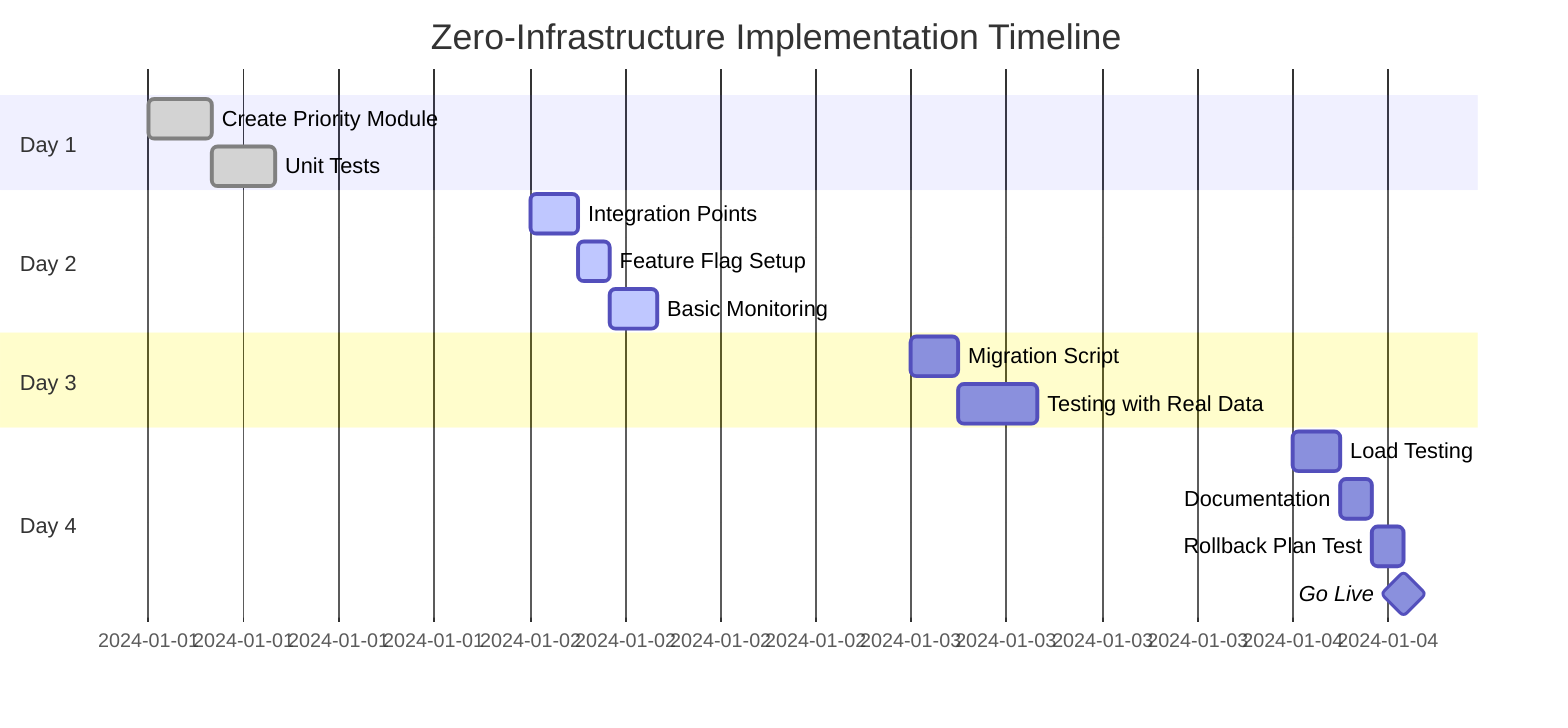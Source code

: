 gantt
    title Zero-Infrastructure Implementation Timeline
    dateFormat  YYYY-MM-DD
    section Day 1
    Create Priority Module           :done, d1, 2024-01-01, 4h
    Unit Tests                       :done, d1test, after d1, 4h
    
    section Day 2
    Integration Points               :active, d2, 2024-01-02, 3h
    Feature Flag Setup              :active, d2flag, after d2, 2h
    Basic Monitoring                :active, d2mon, after d2flag, 3h
    
    section Day 3
    Migration Script                :d3, 2024-01-03, 3h
    Testing with Real Data          :d3test, after d3, 5h
    
    section Day 4
    Load Testing                    :d4, 2024-01-04, 3h
    Documentation                   :d4doc, after d4, 2h
    Rollback Plan Test             :d4roll, after d4doc, 2h
    Go Live                        :milestone, d4live, after d4roll, 0h